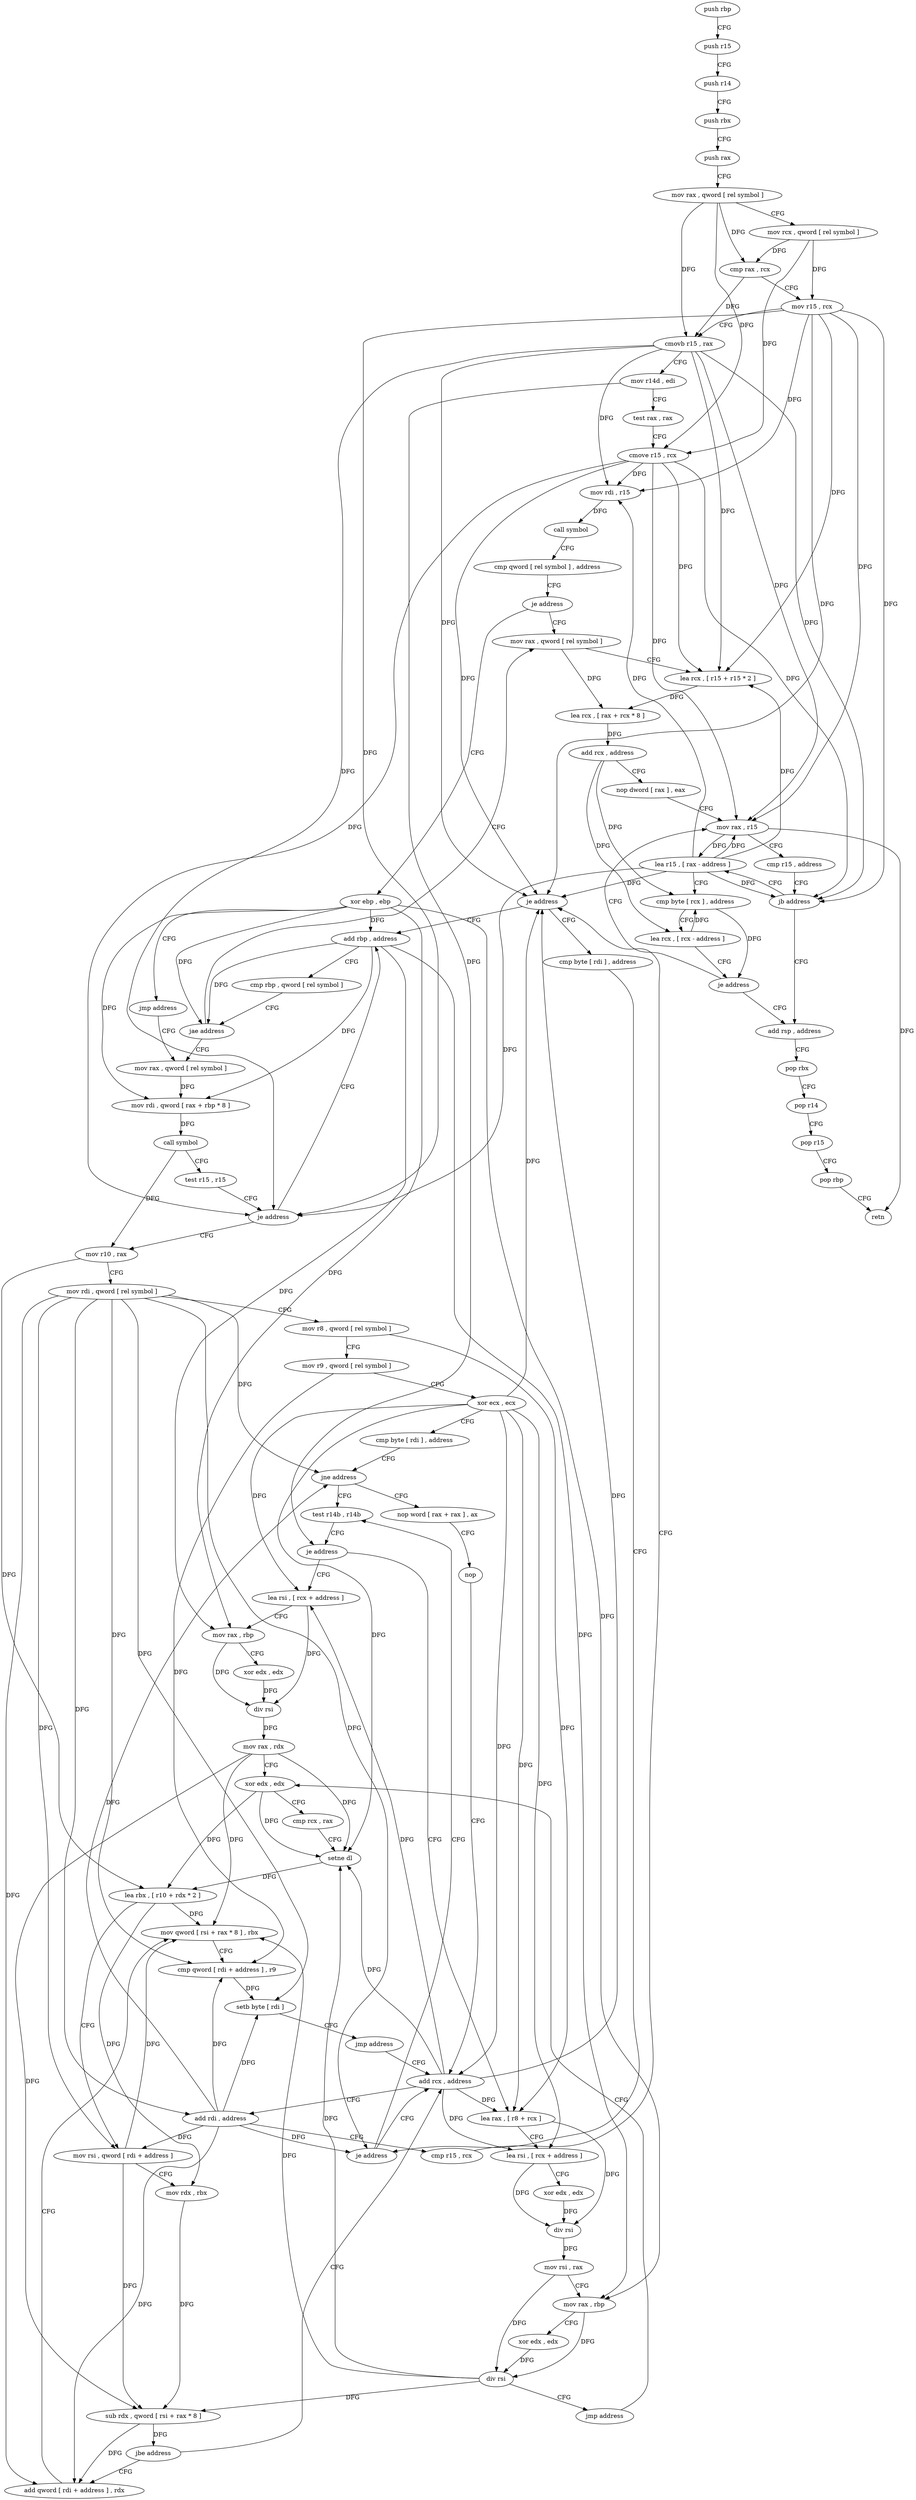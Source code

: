 digraph "func" {
"4231296" [label = "push rbp" ]
"4231297" [label = "push r15" ]
"4231299" [label = "push r14" ]
"4231301" [label = "push rbx" ]
"4231302" [label = "push rax" ]
"4231303" [label = "mov rax , qword [ rel symbol ]" ]
"4231310" [label = "mov rcx , qword [ rel symbol ]" ]
"4231317" [label = "cmp rax , rcx" ]
"4231320" [label = "mov r15 , rcx" ]
"4231323" [label = "cmovb r15 , rax" ]
"4231327" [label = "mov r14d , edi" ]
"4231330" [label = "test rax , rax" ]
"4231333" [label = "cmove r15 , rcx" ]
"4231337" [label = "mov rdi , r15" ]
"4231340" [label = "call symbol" ]
"4231345" [label = "cmp qword [ rel symbol ] , address" ]
"4231353" [label = "je address" ]
"4231577" [label = "mov rax , qword [ rel symbol ]" ]
"4231359" [label = "xor ebp , ebp" ]
"4231584" [label = "lea rcx , [ r15 + r15 * 2 ]" ]
"4231588" [label = "lea rcx , [ rax + rcx * 8 ]" ]
"4231592" [label = "add rcx , address" ]
"4231596" [label = "nop dword [ rax ] , eax" ]
"4231600" [label = "mov rax , r15" ]
"4231361" [label = "jmp address" ]
"4231393" [label = "mov rax , qword [ rel symbol ]" ]
"4231622" [label = "add rsp , address" ]
"4231626" [label = "pop rbx" ]
"4231627" [label = "pop r14" ]
"4231629" [label = "pop r15" ]
"4231631" [label = "pop rbp" ]
"4231632" [label = "retn" ]
"4231609" [label = "lea r15 , [ rax - address ]" ]
"4231613" [label = "cmp byte [ rcx ] , address" ]
"4231616" [label = "lea rcx , [ rcx - address ]" ]
"4231620" [label = "je address" ]
"4231400" [label = "mov rdi , qword [ rax + rbp * 8 ]" ]
"4231404" [label = "call symbol" ]
"4231409" [label = "test r15 , r15" ]
"4231412" [label = "je address" ]
"4231376" [label = "add rbp , address" ]
"4231414" [label = "mov r10 , rax" ]
"4231603" [label = "cmp r15 , address" ]
"4231607" [label = "jb address" ]
"4231380" [label = "cmp rbp , qword [ rel symbol ]" ]
"4231387" [label = "jae address" ]
"4231417" [label = "mov rdi , qword [ rel symbol ]" ]
"4231424" [label = "mov r8 , qword [ rel symbol ]" ]
"4231431" [label = "mov r9 , qword [ rel symbol ]" ]
"4231438" [label = "xor ecx , ecx" ]
"4231440" [label = "cmp byte [ rdi ] , address" ]
"4231443" [label = "jne address" ]
"4231474" [label = "test r14b , r14b" ]
"4231445" [label = "nop word [ rax + rax ] , ax" ]
"4231477" [label = "je address" ]
"4231520" [label = "lea rsi , [ rcx + address ]" ]
"4231479" [label = "lea rax , [ r8 + rcx ]" ]
"4231455" [label = "nop" ]
"4231456" [label = "add rcx , address" ]
"4231524" [label = "mov rax , rbp" ]
"4231527" [label = "xor edx , edx" ]
"4231529" [label = "div rsi" ]
"4231532" [label = "mov rax , rdx" ]
"4231535" [label = "xor edx , edx" ]
"4231483" [label = "lea rsi , [ rcx + address ]" ]
"4231487" [label = "xor edx , edx" ]
"4231489" [label = "div rsi" ]
"4231492" [label = "mov rsi , rax" ]
"4231495" [label = "mov rax , rbp" ]
"4231498" [label = "xor edx , edx" ]
"4231500" [label = "div rsi" ]
"4231503" [label = "jmp address" ]
"4231469" [label = "cmp byte [ rdi ] , address" ]
"4231472" [label = "je address" ]
"4231460" [label = "add rdi , address" ]
"4231464" [label = "cmp r15 , rcx" ]
"4231467" [label = "je address" ]
"4231560" [label = "add qword [ rdi + address ] , rdx" ]
"4231564" [label = "mov qword [ rsi + rax * 8 ] , rbx" ]
"4231568" [label = "cmp qword [ rdi + address ] , r9" ]
"4231572" [label = "setb byte [ rdi ]" ]
"4231575" [label = "jmp address" ]
"4231537" [label = "cmp rcx , rax" ]
"4231540" [label = "setne dl" ]
"4231543" [label = "lea rbx , [ r10 + rdx * 2 ]" ]
"4231547" [label = "mov rsi , qword [ rdi + address ]" ]
"4231551" [label = "mov rdx , rbx" ]
"4231554" [label = "sub rdx , qword [ rsi + rax * 8 ]" ]
"4231558" [label = "jbe address" ]
"4231296" -> "4231297" [ label = "CFG" ]
"4231297" -> "4231299" [ label = "CFG" ]
"4231299" -> "4231301" [ label = "CFG" ]
"4231301" -> "4231302" [ label = "CFG" ]
"4231302" -> "4231303" [ label = "CFG" ]
"4231303" -> "4231310" [ label = "CFG" ]
"4231303" -> "4231317" [ label = "DFG" ]
"4231303" -> "4231323" [ label = "DFG" ]
"4231303" -> "4231333" [ label = "DFG" ]
"4231310" -> "4231317" [ label = "DFG" ]
"4231310" -> "4231320" [ label = "DFG" ]
"4231310" -> "4231333" [ label = "DFG" ]
"4231317" -> "4231320" [ label = "CFG" ]
"4231317" -> "4231323" [ label = "DFG" ]
"4231320" -> "4231323" [ label = "CFG" ]
"4231320" -> "4231337" [ label = "DFG" ]
"4231320" -> "4231584" [ label = "DFG" ]
"4231320" -> "4231600" [ label = "DFG" ]
"4231320" -> "4231607" [ label = "DFG" ]
"4231320" -> "4231412" [ label = "DFG" ]
"4231320" -> "4231467" [ label = "DFG" ]
"4231323" -> "4231327" [ label = "CFG" ]
"4231323" -> "4231337" [ label = "DFG" ]
"4231323" -> "4231584" [ label = "DFG" ]
"4231323" -> "4231600" [ label = "DFG" ]
"4231323" -> "4231607" [ label = "DFG" ]
"4231323" -> "4231412" [ label = "DFG" ]
"4231323" -> "4231467" [ label = "DFG" ]
"4231327" -> "4231330" [ label = "CFG" ]
"4231327" -> "4231477" [ label = "DFG" ]
"4231330" -> "4231333" [ label = "CFG" ]
"4231333" -> "4231337" [ label = "DFG" ]
"4231333" -> "4231584" [ label = "DFG" ]
"4231333" -> "4231600" [ label = "DFG" ]
"4231333" -> "4231607" [ label = "DFG" ]
"4231333" -> "4231412" [ label = "DFG" ]
"4231333" -> "4231467" [ label = "DFG" ]
"4231337" -> "4231340" [ label = "DFG" ]
"4231340" -> "4231345" [ label = "CFG" ]
"4231345" -> "4231353" [ label = "CFG" ]
"4231353" -> "4231577" [ label = "CFG" ]
"4231353" -> "4231359" [ label = "CFG" ]
"4231577" -> "4231584" [ label = "CFG" ]
"4231577" -> "4231588" [ label = "DFG" ]
"4231359" -> "4231361" [ label = "CFG" ]
"4231359" -> "4231400" [ label = "DFG" ]
"4231359" -> "4231376" [ label = "DFG" ]
"4231359" -> "4231387" [ label = "DFG" ]
"4231359" -> "4231524" [ label = "DFG" ]
"4231359" -> "4231495" [ label = "DFG" ]
"4231584" -> "4231588" [ label = "DFG" ]
"4231588" -> "4231592" [ label = "DFG" ]
"4231592" -> "4231596" [ label = "CFG" ]
"4231592" -> "4231613" [ label = "DFG" ]
"4231592" -> "4231616" [ label = "DFG" ]
"4231596" -> "4231600" [ label = "CFG" ]
"4231600" -> "4231603" [ label = "CFG" ]
"4231600" -> "4231632" [ label = "DFG" ]
"4231600" -> "4231609" [ label = "DFG" ]
"4231361" -> "4231393" [ label = "CFG" ]
"4231393" -> "4231400" [ label = "DFG" ]
"4231622" -> "4231626" [ label = "CFG" ]
"4231626" -> "4231627" [ label = "CFG" ]
"4231627" -> "4231629" [ label = "CFG" ]
"4231629" -> "4231631" [ label = "CFG" ]
"4231631" -> "4231632" [ label = "CFG" ]
"4231609" -> "4231613" [ label = "CFG" ]
"4231609" -> "4231337" [ label = "DFG" ]
"4231609" -> "4231584" [ label = "DFG" ]
"4231609" -> "4231600" [ label = "DFG" ]
"4231609" -> "4231607" [ label = "DFG" ]
"4231609" -> "4231412" [ label = "DFG" ]
"4231609" -> "4231467" [ label = "DFG" ]
"4231613" -> "4231616" [ label = "CFG" ]
"4231613" -> "4231620" [ label = "DFG" ]
"4231616" -> "4231620" [ label = "CFG" ]
"4231616" -> "4231613" [ label = "DFG" ]
"4231620" -> "4231600" [ label = "CFG" ]
"4231620" -> "4231622" [ label = "CFG" ]
"4231400" -> "4231404" [ label = "DFG" ]
"4231404" -> "4231409" [ label = "CFG" ]
"4231404" -> "4231414" [ label = "DFG" ]
"4231409" -> "4231412" [ label = "CFG" ]
"4231412" -> "4231376" [ label = "CFG" ]
"4231412" -> "4231414" [ label = "CFG" ]
"4231376" -> "4231380" [ label = "CFG" ]
"4231376" -> "4231400" [ label = "DFG" ]
"4231376" -> "4231387" [ label = "DFG" ]
"4231376" -> "4231524" [ label = "DFG" ]
"4231376" -> "4231495" [ label = "DFG" ]
"4231414" -> "4231417" [ label = "CFG" ]
"4231414" -> "4231543" [ label = "DFG" ]
"4231603" -> "4231607" [ label = "CFG" ]
"4231607" -> "4231622" [ label = "CFG" ]
"4231607" -> "4231609" [ label = "CFG" ]
"4231380" -> "4231387" [ label = "CFG" ]
"4231387" -> "4231577" [ label = "CFG" ]
"4231387" -> "4231393" [ label = "CFG" ]
"4231417" -> "4231424" [ label = "CFG" ]
"4231417" -> "4231443" [ label = "DFG" ]
"4231417" -> "4231460" [ label = "DFG" ]
"4231417" -> "4231547" [ label = "DFG" ]
"4231417" -> "4231472" [ label = "DFG" ]
"4231417" -> "4231560" [ label = "DFG" ]
"4231417" -> "4231568" [ label = "DFG" ]
"4231417" -> "4231572" [ label = "DFG" ]
"4231424" -> "4231431" [ label = "CFG" ]
"4231424" -> "4231479" [ label = "DFG" ]
"4231431" -> "4231438" [ label = "CFG" ]
"4231431" -> "4231568" [ label = "DFG" ]
"4231438" -> "4231440" [ label = "CFG" ]
"4231438" -> "4231520" [ label = "DFG" ]
"4231438" -> "4231479" [ label = "DFG" ]
"4231438" -> "4231483" [ label = "DFG" ]
"4231438" -> "4231456" [ label = "DFG" ]
"4231438" -> "4231467" [ label = "DFG" ]
"4231438" -> "4231540" [ label = "DFG" ]
"4231440" -> "4231443" [ label = "CFG" ]
"4231443" -> "4231474" [ label = "CFG" ]
"4231443" -> "4231445" [ label = "CFG" ]
"4231474" -> "4231477" [ label = "CFG" ]
"4231445" -> "4231455" [ label = "CFG" ]
"4231477" -> "4231520" [ label = "CFG" ]
"4231477" -> "4231479" [ label = "CFG" ]
"4231520" -> "4231524" [ label = "CFG" ]
"4231520" -> "4231529" [ label = "DFG" ]
"4231479" -> "4231483" [ label = "CFG" ]
"4231479" -> "4231489" [ label = "DFG" ]
"4231455" -> "4231456" [ label = "CFG" ]
"4231456" -> "4231460" [ label = "CFG" ]
"4231456" -> "4231520" [ label = "DFG" ]
"4231456" -> "4231479" [ label = "DFG" ]
"4231456" -> "4231483" [ label = "DFG" ]
"4231456" -> "4231467" [ label = "DFG" ]
"4231456" -> "4231540" [ label = "DFG" ]
"4231524" -> "4231527" [ label = "CFG" ]
"4231524" -> "4231529" [ label = "DFG" ]
"4231527" -> "4231529" [ label = "DFG" ]
"4231529" -> "4231532" [ label = "DFG" ]
"4231532" -> "4231535" [ label = "CFG" ]
"4231532" -> "4231540" [ label = "DFG" ]
"4231532" -> "4231554" [ label = "DFG" ]
"4231532" -> "4231564" [ label = "DFG" ]
"4231535" -> "4231537" [ label = "CFG" ]
"4231535" -> "4231540" [ label = "DFG" ]
"4231535" -> "4231543" [ label = "DFG" ]
"4231483" -> "4231487" [ label = "CFG" ]
"4231483" -> "4231489" [ label = "DFG" ]
"4231487" -> "4231489" [ label = "DFG" ]
"4231489" -> "4231492" [ label = "DFG" ]
"4231492" -> "4231495" [ label = "CFG" ]
"4231492" -> "4231500" [ label = "DFG" ]
"4231495" -> "4231498" [ label = "CFG" ]
"4231495" -> "4231500" [ label = "DFG" ]
"4231498" -> "4231500" [ label = "DFG" ]
"4231500" -> "4231503" [ label = "CFG" ]
"4231500" -> "4231540" [ label = "DFG" ]
"4231500" -> "4231554" [ label = "DFG" ]
"4231500" -> "4231564" [ label = "DFG" ]
"4231503" -> "4231535" [ label = "CFG" ]
"4231469" -> "4231472" [ label = "CFG" ]
"4231472" -> "4231456" [ label = "CFG" ]
"4231472" -> "4231474" [ label = "CFG" ]
"4231460" -> "4231464" [ label = "CFG" ]
"4231460" -> "4231443" [ label = "DFG" ]
"4231460" -> "4231547" [ label = "DFG" ]
"4231460" -> "4231472" [ label = "DFG" ]
"4231460" -> "4231560" [ label = "DFG" ]
"4231460" -> "4231568" [ label = "DFG" ]
"4231460" -> "4231572" [ label = "DFG" ]
"4231464" -> "4231467" [ label = "CFG" ]
"4231467" -> "4231376" [ label = "CFG" ]
"4231467" -> "4231469" [ label = "CFG" ]
"4231560" -> "4231564" [ label = "CFG" ]
"4231564" -> "4231568" [ label = "CFG" ]
"4231568" -> "4231572" [ label = "DFG" ]
"4231572" -> "4231575" [ label = "CFG" ]
"4231575" -> "4231456" [ label = "CFG" ]
"4231537" -> "4231540" [ label = "CFG" ]
"4231540" -> "4231543" [ label = "DFG" ]
"4231543" -> "4231547" [ label = "CFG" ]
"4231543" -> "4231551" [ label = "DFG" ]
"4231543" -> "4231564" [ label = "DFG" ]
"4231547" -> "4231551" [ label = "CFG" ]
"4231547" -> "4231554" [ label = "DFG" ]
"4231547" -> "4231564" [ label = "DFG" ]
"4231551" -> "4231554" [ label = "DFG" ]
"4231554" -> "4231558" [ label = "DFG" ]
"4231554" -> "4231560" [ label = "DFG" ]
"4231558" -> "4231456" [ label = "CFG" ]
"4231558" -> "4231560" [ label = "CFG" ]
}

